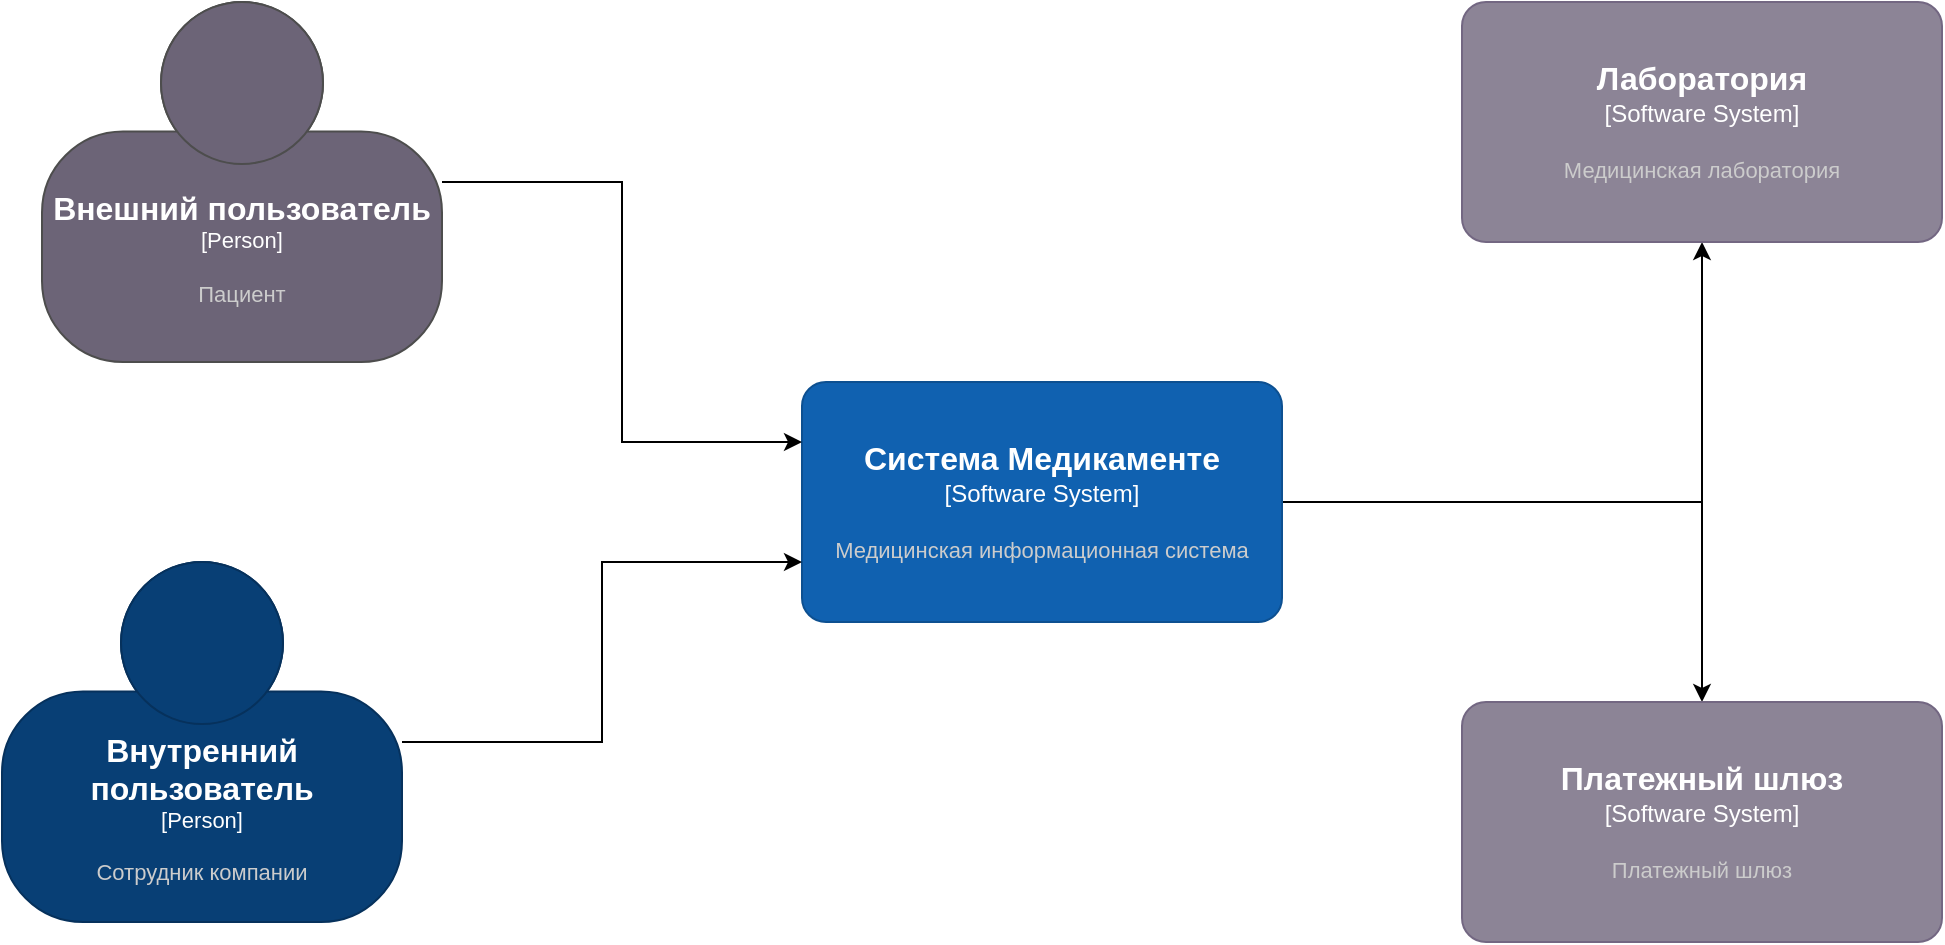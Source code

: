 <mxfile version="26.0.2" pages="2">
  <diagram id="yxfVrd6h85L9ZrIPbINy" name="C4 Context">
    <mxGraphModel dx="90" dy="-134" grid="1" gridSize="10" guides="1" tooltips="1" connect="1" arrows="1" fold="1" page="1" pageScale="1" pageWidth="1169" pageHeight="827" math="0" shadow="0">
      <root>
        <mxCell id="0" />
        <mxCell id="1" parent="0" />
        <object placeholders="1" c4Name="Внешний пользователь" c4Type="Person" c4Description="Пациент" label="&lt;font style=&quot;font-size: 16px&quot;&gt;&lt;b&gt;%c4Name%&lt;/b&gt;&lt;/font&gt;&lt;div&gt;[%c4Type%]&lt;/div&gt;&lt;br&gt;&lt;div&gt;&lt;font style=&quot;font-size: 11px&quot;&gt;&lt;font color=&quot;#cccccc&quot;&gt;%c4Description%&lt;/font&gt;&lt;/div&gt;" id="R0zGVrQ1RB39XHaVDDMc-1">
          <mxCell style="html=1;fontSize=11;dashed=0;whiteSpace=wrap;fillColor=#6C6477;strokeColor=#4D4D4D;fontColor=#ffffff;shape=mxgraph.c4.person2;align=center;metaEdit=1;points=[[0.5,0,0],[1,0.5,0],[1,0.75,0],[0.75,1,0],[0.5,1,0],[0.25,1,0],[0,0.75,0],[0,0.5,0]];resizable=0;" parent="1" vertex="1">
            <mxGeometry x="1210" y="1030" width="200" height="180" as="geometry" />
          </mxCell>
        </object>
        <object placeholders="1" c4Name="Внутренний пользователь" c4Type="Person" c4Description="Сотрудник компании" label="&lt;font style=&quot;font-size: 16px&quot;&gt;&lt;b&gt;%c4Name%&lt;/b&gt;&lt;/font&gt;&lt;div&gt;[%c4Type%]&lt;/div&gt;&lt;br&gt;&lt;div&gt;&lt;font style=&quot;font-size: 11px&quot;&gt;&lt;font color=&quot;#cccccc&quot;&gt;%c4Description%&lt;/font&gt;&lt;/div&gt;" id="aY-K-uCz-wJkvxZ9aobq-1">
          <mxCell style="html=1;fontSize=11;dashed=0;whiteSpace=wrap;fillColor=#083F75;strokeColor=#06315C;fontColor=#ffffff;shape=mxgraph.c4.person2;align=center;metaEdit=1;points=[[0.5,0,0],[1,0.5,0],[1,0.75,0],[0.75,1,0],[0.5,1,0],[0.25,1,0],[0,0.75,0],[0,0.5,0]];resizable=0;" parent="1" vertex="1">
            <mxGeometry x="1190" y="1310" width="200" height="180" as="geometry" />
          </mxCell>
        </object>
        <mxCell id="cgqclNvudTw4ZlYkpODi-5" style="edgeStyle=orthogonalEdgeStyle;rounded=0;orthogonalLoop=1;jettySize=auto;html=1;" parent="1" source="VgrHF568FxhxuX-hZIhI-1" target="cgqclNvudTw4ZlYkpODi-1" edge="1">
          <mxGeometry relative="1" as="geometry" />
        </mxCell>
        <mxCell id="cgqclNvudTw4ZlYkpODi-6" style="edgeStyle=orthogonalEdgeStyle;rounded=0;orthogonalLoop=1;jettySize=auto;html=1;" parent="1" source="VgrHF568FxhxuX-hZIhI-1" target="cgqclNvudTw4ZlYkpODi-2" edge="1">
          <mxGeometry relative="1" as="geometry" />
        </mxCell>
        <object placeholders="1" c4Name="Система Медикаменте" c4Type="Software System" c4Description="Медицинская информационная система" label="&lt;font style=&quot;font-size: 16px&quot;&gt;&lt;b&gt;%c4Name%&lt;/b&gt;&lt;/font&gt;&lt;div&gt;[%c4Type%]&lt;/div&gt;&lt;br&gt;&lt;div&gt;&lt;font style=&quot;font-size: 11px&quot;&gt;&lt;font color=&quot;#cccccc&quot;&gt;%c4Description%&lt;/font&gt;&lt;/div&gt;" id="VgrHF568FxhxuX-hZIhI-1">
          <mxCell style="rounded=1;whiteSpace=wrap;html=1;labelBackgroundColor=none;fillColor=#1061B0;fontColor=#ffffff;align=center;arcSize=10;strokeColor=#0D5091;metaEdit=1;resizable=0;points=[[0.25,0,0],[0.5,0,0],[0.75,0,0],[1,0.25,0],[1,0.5,0],[1,0.75,0],[0.75,1,0],[0.5,1,0],[0.25,1,0],[0,0.75,0],[0,0.5,0],[0,0.25,0]];" parent="1" vertex="1">
            <mxGeometry x="1590" y="1220" width="240" height="120" as="geometry" />
          </mxCell>
        </object>
        <object placeholders="1" c4Name="Лаборатория" c4Type="Software System" c4Description="Медицинская лаборатория" label="&lt;font style=&quot;font-size: 16px&quot;&gt;&lt;b&gt;%c4Name%&lt;/b&gt;&lt;/font&gt;&lt;div&gt;[%c4Type%]&lt;/div&gt;&lt;br&gt;&lt;div&gt;&lt;font style=&quot;font-size: 11px&quot;&gt;&lt;font color=&quot;#cccccc&quot;&gt;%c4Description%&lt;/font&gt;&lt;/div&gt;" id="cgqclNvudTw4ZlYkpODi-1">
          <mxCell style="rounded=1;whiteSpace=wrap;html=1;labelBackgroundColor=none;fillColor=#8C8496;fontColor=#ffffff;align=center;arcSize=10;strokeColor=#736782;metaEdit=1;resizable=0;points=[[0.25,0,0],[0.5,0,0],[0.75,0,0],[1,0.25,0],[1,0.5,0],[1,0.75,0],[0.75,1,0],[0.5,1,0],[0.25,1,0],[0,0.75,0],[0,0.5,0],[0,0.25,0]];" parent="1" vertex="1">
            <mxGeometry x="1920" y="1030" width="240" height="120" as="geometry" />
          </mxCell>
        </object>
        <object placeholders="1" c4Name="Платежный шлюз" c4Type="Software System" c4Description="Платежный шлюз" label="&lt;font style=&quot;font-size: 16px&quot;&gt;&lt;b&gt;%c4Name%&lt;/b&gt;&lt;/font&gt;&lt;div&gt;[%c4Type%]&lt;/div&gt;&lt;br&gt;&lt;div&gt;&lt;font style=&quot;font-size: 11px&quot;&gt;&lt;font color=&quot;#cccccc&quot;&gt;%c4Description%&lt;/font&gt;&lt;/div&gt;" id="cgqclNvudTw4ZlYkpODi-2">
          <mxCell style="rounded=1;whiteSpace=wrap;html=1;labelBackgroundColor=none;fillColor=#8C8496;fontColor=#ffffff;align=center;arcSize=10;strokeColor=#736782;metaEdit=1;resizable=0;points=[[0.25,0,0],[0.5,0,0],[0.75,0,0],[1,0.25,0],[1,0.5,0],[1,0.75,0],[0.75,1,0],[0.5,1,0],[0.25,1,0],[0,0.75,0],[0,0.5,0],[0,0.25,0]];" parent="1" vertex="1">
            <mxGeometry x="1920" y="1380" width="240" height="120" as="geometry" />
          </mxCell>
        </object>
        <mxCell id="cgqclNvudTw4ZlYkpODi-3" style="edgeStyle=orthogonalEdgeStyle;rounded=0;orthogonalLoop=1;jettySize=auto;html=1;entryX=0;entryY=0.25;entryDx=0;entryDy=0;entryPerimeter=0;" parent="1" source="R0zGVrQ1RB39XHaVDDMc-1" target="VgrHF568FxhxuX-hZIhI-1" edge="1">
          <mxGeometry relative="1" as="geometry" />
        </mxCell>
        <mxCell id="cgqclNvudTw4ZlYkpODi-4" style="edgeStyle=orthogonalEdgeStyle;rounded=0;orthogonalLoop=1;jettySize=auto;html=1;entryX=0;entryY=0.75;entryDx=0;entryDy=0;entryPerimeter=0;" parent="1" source="aY-K-uCz-wJkvxZ9aobq-1" target="VgrHF568FxhxuX-hZIhI-1" edge="1">
          <mxGeometry relative="1" as="geometry" />
        </mxCell>
      </root>
    </mxGraphModel>
  </diagram>
  <diagram id="VIbGjUfOmnGHwWxBMIkD" name="C4 Container (To Be)">
    <mxGraphModel dx="2428" dy="693" grid="1" gridSize="10" guides="1" tooltips="1" connect="1" arrows="1" fold="1" page="1" pageScale="1" pageWidth="1169" pageHeight="827" math="0" shadow="0">
      <root>
        <mxCell id="0" />
        <mxCell id="1" parent="0" />
        <object placeholders="1" c4Name="Медикаменте" c4Type="SystemScopeBoundary" c4Application="Software System" label="&lt;font style=&quot;font-size: 16px&quot;&gt;&lt;b&gt;&lt;div style=&quot;text-align: left&quot;&gt;%c4Name%&lt;/div&gt;&lt;/b&gt;&lt;/font&gt;&lt;div style=&quot;text-align: left&quot;&gt;[%c4Application%]&lt;/div&gt;" id="A9Y8YeglAHsILwG2JGGy-27">
          <mxCell style="rounded=1;fontSize=11;whiteSpace=wrap;html=1;dashed=1;arcSize=20;fillColor=#f5f5f5;strokeColor=#666666;fontColor=#333333;labelBackgroundColor=none;align=left;verticalAlign=bottom;labelBorderColor=none;spacingTop=0;spacing=10;dashPattern=8 4;metaEdit=1;rotatable=0;perimeter=rectanglePerimeter;noLabel=0;labelPadding=0;allowArrows=0;connectable=0;expand=0;recursiveResize=0;editable=1;pointerEvents=0;absoluteArcSize=1;points=[[0.25,0,0],[0.5,0,0],[0.75,0,0],[1,0.25,0],[1,0.5,0],[1,0.75,0],[0.75,1,0],[0.5,1,0],[0.25,1,0],[0,0.75,0],[0,0.5,0],[0,0.25,0]];opacity=70;" parent="1" vertex="1">
            <mxGeometry x="-10" y="260" width="2020" height="1300" as="geometry" />
          </mxCell>
        </object>
        <mxCell id="Icod8qBO_jfudlq_VzVL-4" style="edgeStyle=orthogonalEdgeStyle;rounded=0;orthogonalLoop=1;jettySize=auto;html=1;" parent="1" source="Icod8qBO_jfudlq_VzVL-1" target="Icod8qBO_jfudlq_VzVL-3" edge="1">
          <mxGeometry relative="1" as="geometry" />
        </mxCell>
        <mxCell id="A9Y8YeglAHsILwG2JGGy-19" value="HTTPS" style="edgeLabel;html=1;align=center;verticalAlign=middle;resizable=0;points=[];" parent="Icod8qBO_jfudlq_VzVL-4" vertex="1" connectable="0">
          <mxGeometry x="0.522" y="4" relative="1" as="geometry">
            <mxPoint x="7" y="-6" as="offset" />
          </mxGeometry>
        </mxCell>
        <object placeholders="1" c4Name="Внешний пользователь" c4Type="Person" c4Description="Пациент" label="&lt;font style=&quot;font-size: 16px&quot;&gt;&lt;b&gt;%c4Name%&lt;/b&gt;&lt;/font&gt;&lt;div&gt;[%c4Type%]&lt;/div&gt;&lt;br&gt;&lt;div&gt;&lt;font style=&quot;font-size: 11px&quot;&gt;&lt;font color=&quot;#cccccc&quot;&gt;%c4Description%&lt;/font&gt;&lt;/div&gt;" id="Icod8qBO_jfudlq_VzVL-1">
          <mxCell style="html=1;fontSize=11;dashed=0;whiteSpace=wrap;fillColor=#6C6477;strokeColor=#4D4D4D;fontColor=#ffffff;shape=mxgraph.c4.person2;align=center;metaEdit=1;points=[[0.5,0,0],[1,0.5,0],[1,0.75,0],[0.75,1,0],[0.5,1,0],[0.25,1,0],[0,0.75,0],[0,0.5,0]];resizable=0;" parent="1" vertex="1">
            <mxGeometry x="300" y="10" width="200" height="180" as="geometry" />
          </mxCell>
        </object>
        <mxCell id="Icod8qBO_jfudlq_VzVL-5" style="edgeStyle=orthogonalEdgeStyle;rounded=0;orthogonalLoop=1;jettySize=auto;html=1;" parent="1" source="Icod8qBO_jfudlq_VzVL-2" target="Icod8qBO_jfudlq_VzVL-3" edge="1">
          <mxGeometry relative="1" as="geometry" />
        </mxCell>
        <object placeholders="1" c4Name="Внутренний пользователь" c4Type="Person" c4Description="Сотрудник компании" label="&lt;font style=&quot;font-size: 16px&quot;&gt;&lt;b&gt;%c4Name%&lt;/b&gt;&lt;/font&gt;&lt;div&gt;[%c4Type%]&lt;/div&gt;&lt;br&gt;&lt;div&gt;&lt;font style=&quot;font-size: 11px&quot;&gt;&lt;font color=&quot;#cccccc&quot;&gt;%c4Description%&lt;/font&gt;&lt;/div&gt;" id="Icod8qBO_jfudlq_VzVL-2">
          <mxCell style="html=1;fontSize=11;dashed=0;whiteSpace=wrap;fillColor=#083F75;strokeColor=#06315C;fontColor=#ffffff;shape=mxgraph.c4.person2;align=center;metaEdit=1;points=[[0.5,0,0],[1,0.5,0],[1,0.75,0],[0.75,1,0],[0.5,1,0],[0.25,1,0],[0,0.75,0],[0,0.5,0]];resizable=0;" parent="1" vertex="1">
            <mxGeometry x="560" y="10" width="200" height="180" as="geometry" />
          </mxCell>
        </object>
        <mxCell id="Icod8qBO_jfudlq_VzVL-9" style="edgeStyle=orthogonalEdgeStyle;rounded=0;orthogonalLoop=1;jettySize=auto;html=1;" parent="1" source="Icod8qBO_jfudlq_VzVL-3" target="Icod8qBO_jfudlq_VzVL-6" edge="1">
          <mxGeometry relative="1" as="geometry" />
        </mxCell>
        <object placeholders="1" c4Name="medisana-web-app" c4Type="Container" c4Technology="React.js, PWA" c4Description="Веб-приложение портала для записи пациентов" label="&lt;font style=&quot;font-size: 16px&quot;&gt;&lt;b&gt;%c4Name%&lt;/b&gt;&lt;/font&gt;&lt;div&gt;[%c4Type%:&amp;nbsp;%c4Technology%]&lt;/div&gt;&lt;br&gt;&lt;div&gt;&lt;font style=&quot;font-size: 11px&quot;&gt;&lt;font color=&quot;#E6E6E6&quot;&gt;%c4Description%&lt;/font&gt;&lt;/div&gt;" id="Icod8qBO_jfudlq_VzVL-3">
          <mxCell style="shape=mxgraph.c4.webBrowserContainer2;whiteSpace=wrap;html=1;boundedLbl=1;rounded=0;labelBackgroundColor=none;strokeColor=#118ACD;fillColor=#23A2D9;strokeColor=#118ACD;strokeColor2=#0E7DAD;fontSize=12;fontColor=#ffffff;align=center;metaEdit=1;points=[[0.5,0,0],[1,0.25,0],[1,0.5,0],[1,0.75,0],[0.5,1,0],[0,0.75,0],[0,0.5,0],[0,0.25,0]];resizable=0;" parent="1" vertex="1">
            <mxGeometry x="420" y="290" width="240" height="160" as="geometry" />
          </mxCell>
        </object>
        <mxCell id="Icod8qBO_jfudlq_VzVL-10" style="edgeStyle=orthogonalEdgeStyle;rounded=0;orthogonalLoop=1;jettySize=auto;html=1;" parent="1" source="Icod8qBO_jfudlq_VzVL-6" target="Icod8qBO_jfudlq_VzVL-7" edge="1">
          <mxGeometry relative="1" as="geometry" />
        </mxCell>
        <mxCell id="V-O9VMwQoODg3AwMsFid-4" style="edgeStyle=orthogonalEdgeStyle;rounded=0;orthogonalLoop=1;jettySize=auto;html=1;startArrow=classic;startFill=1;" parent="1" source="Icod8qBO_jfudlq_VzVL-6" target="V-O9VMwQoODg3AwMsFid-1" edge="1">
          <mxGeometry relative="1" as="geometry" />
        </mxCell>
        <object placeholders="1" c4Name="wso2-api-manager" c4Type="Container" c4Technology="WSO2 API Manager" c4Description="Балансировщик нагрузки, распределитель запросов" label="&lt;font style=&quot;font-size: 16px&quot;&gt;&lt;b&gt;%c4Name%&lt;/b&gt;&lt;/font&gt;&lt;div&gt;[%c4Type%: %c4Technology%]&lt;/div&gt;&lt;br&gt;&lt;div&gt;&lt;font style=&quot;font-size: 11px&quot;&gt;&lt;font color=&quot;#E6E6E6&quot;&gt;%c4Description%&lt;/font&gt;&lt;/div&gt;" id="Icod8qBO_jfudlq_VzVL-6">
          <mxCell style="rounded=1;whiteSpace=wrap;html=1;fontSize=11;labelBackgroundColor=none;fillColor=#23A2D9;fontColor=#ffffff;align=center;arcSize=10;strokeColor=#0E7DAD;metaEdit=1;resizable=0;points=[[0.25,0,0],[0.5,0,0],[0.75,0,0],[1,0.25,0],[1,0.5,0],[1,0.75,0],[0.75,1,0],[0.5,1,0],[0.25,1,0],[0,0.75,0],[0,0.5,0],[0,0.25,0]];" parent="1" vertex="1">
            <mxGeometry x="420" y="540" width="240" height="120" as="geometry" />
          </mxCell>
        </object>
        <object placeholders="1" c4Name="redis-db" c4Type="Container" c4Technology="Container: Redis" c4Description="Кэширование данных" label="&lt;font style=&quot;font-size: 16px&quot;&gt;&lt;b&gt;%c4Name%&lt;/b&gt;&lt;/font&gt;&lt;div&gt;[%c4Type%: %c4Technology%]&lt;/div&gt;&lt;br&gt;&lt;div&gt;&lt;font style=&quot;font-size: 11px&quot;&gt;&lt;font color=&quot;#E6E6E6&quot;&gt;%c4Description%&lt;/font&gt;&lt;/div&gt;" id="Icod8qBO_jfudlq_VzVL-7">
          <mxCell style="rounded=1;whiteSpace=wrap;html=1;fontSize=11;labelBackgroundColor=none;fillColor=#23A2D9;fontColor=#ffffff;align=center;arcSize=10;strokeColor=#0E7DAD;metaEdit=1;resizable=0;points=[[0.25,0,0],[0.5,0,0],[0.75,0,0],[1,0.25,0],[1,0.5,0],[1,0.75,0],[0.75,1,0],[0.5,1,0],[0.25,1,0],[0,0.75,0],[0,0.5,0],[0,0.25,0]];" parent="1" vertex="1">
            <mxGeometry x="770" y="540" width="240" height="120" as="geometry" />
          </mxCell>
        </object>
        <mxCell id="Icod8qBO_jfudlq_VzVL-50" style="edgeStyle=orthogonalEdgeStyle;rounded=0;orthogonalLoop=1;jettySize=auto;html=1;startArrow=classic;startFill=1;" parent="1" source="Icod8qBO_jfudlq_VzVL-11" target="Icod8qBO_jfudlq_VzVL-23" edge="1">
          <mxGeometry relative="1" as="geometry" />
        </mxCell>
        <object placeholders="1" c4Type="rabbit-mq-queue" c4Container="Брокер сообщений" c4Technology="RabbitMQ" c4Description="Интеграция сервисов pub / sub" label="&lt;font style=&quot;font-size: 16px&quot;&gt;&lt;b&gt;%c4Type%&lt;/b&gt;&lt;/font&gt;&lt;div&gt;[%c4Container%:&amp;nbsp;%c4Technology%]&lt;/div&gt;&lt;br&gt;&lt;div&gt;&lt;font style=&quot;font-size: 11px&quot;&gt;&lt;font color=&quot;#E6E6E6&quot;&gt;%c4Description%&lt;/font&gt;&lt;/div&gt;" id="Icod8qBO_jfudlq_VzVL-11">
          <mxCell style="shape=cylinder3;size=15;direction=south;whiteSpace=wrap;html=1;boundedLbl=1;rounded=1;labelBackgroundColor=none;fillColor=#23A2D9;fontSize=11;fontColor=#ffffff;align=center;strokeColor=default;metaEdit=1;points=[[0.5,0,0],[1,0.25,0],[1,0.5,0],[1,0.75,0],[0.5,1,0],[0,0.75,0],[0,0.5,0],[0,0.25,0]];resizable=0;strokeWidth=1;verticalAlign=middle;arcSize=10;fontFamily=Helvetica;" parent="1" vertex="1">
            <mxGeometry x="980" y="1000" width="240" height="120" as="geometry" />
          </mxCell>
        </object>
        <object placeholders="1" c4Name="medcart-app" c4Type="Container" c4Technology="Java Spring Boot" c4Description="Сервис регистрации записей пациентов и результатов приема у врача" label="&lt;font style=&quot;font-size: 16px&quot;&gt;&lt;b&gt;%c4Name%&lt;/b&gt;&lt;/font&gt;&lt;div&gt;[%c4Type%: %c4Technology%]&lt;/div&gt;&lt;br&gt;&lt;div&gt;&lt;font style=&quot;font-size: 11px&quot;&gt;&lt;font color=&quot;#E6E6E6&quot;&gt;%c4Description%&lt;/font&gt;&lt;/div&gt;" id="Icod8qBO_jfudlq_VzVL-14">
          <mxCell style="rounded=1;whiteSpace=wrap;html=1;fontSize=11;labelBackgroundColor=none;fillColor=#23A2D9;fontColor=#ffffff;align=center;arcSize=10;strokeColor=none;metaEdit=1;resizable=0;points=[[0.25,0,0],[0.5,0,0],[0.75,0,0],[1,0.25,0],[1,0.5,0],[1,0.75,0],[0.75,1,0],[0.5,1,0],[0.25,1,0],[0,0.75,0],[0,0.5,0],[0,0.25,0]];strokeWidth=2;verticalAlign=middle;fontFamily=Helvetica;" parent="1" vertex="1">
            <mxGeometry x="320" y="910" width="240" height="120" as="geometry" />
          </mxCell>
        </object>
        <object placeholders="1" c4Name="medcart-db" c4Type="Container" c4Technology="PostgreSQL" c4Description="База данных сервиса регистрации приёма пациента" label="&lt;font style=&quot;font-size: 16px&quot;&gt;&lt;b&gt;%c4Name%&lt;/b&gt;&lt;/font&gt;&lt;div&gt;[%c4Type%:&amp;nbsp;%c4Technology%]&lt;/div&gt;&lt;br&gt;&lt;div&gt;&lt;font style=&quot;font-size: 11px&quot;&gt;&lt;font color=&quot;#E6E6E6&quot;&gt;%c4Description%&lt;/font&gt;&lt;/div&gt;" id="Icod8qBO_jfudlq_VzVL-15">
          <mxCell style="shape=cylinder3;size=15;whiteSpace=wrap;html=1;boundedLbl=1;rounded=1;labelBackgroundColor=none;fillColor=#23A2D9;fontSize=11;fontColor=#ffffff;align=center;strokeColor=#121212;metaEdit=1;points=[[0.5,0,0],[1,0.25,0],[1,0.5,0],[1,0.75,0],[0.5,1,0],[0,0.75,0],[0,0.5,0],[0,0.25,0]];resizable=0;strokeWidth=1;verticalAlign=middle;arcSize=10;fontFamily=Helvetica;" parent="1" vertex="1">
            <mxGeometry x="320" y="1103.25" width="240" height="120" as="geometry" />
          </mxCell>
        </object>
        <object placeholders="1" c4Name="crm-db" c4Type="Container" c4Technology="PostgreSQL" c4Description="База данных сервиса CRM с информацией о пациентах" label="&lt;font style=&quot;font-size: 16px&quot;&gt;&lt;b&gt;%c4Name%&lt;/b&gt;&lt;/font&gt;&lt;div&gt;[%c4Type%:&amp;nbsp;%c4Technology%]&lt;/div&gt;&lt;br&gt;&lt;div&gt;&lt;font style=&quot;font-size: 11px&quot;&gt;&lt;font color=&quot;#E6E6E6&quot;&gt;%c4Description%&lt;/font&gt;&lt;/div&gt;" id="Icod8qBO_jfudlq_VzVL-17">
          <mxCell style="shape=cylinder3;size=15;whiteSpace=wrap;html=1;boundedLbl=1;rounded=1;labelBackgroundColor=none;fillColor=#23A2D9;fontSize=11;fontColor=#ffffff;align=center;strokeColor=#121212;metaEdit=1;points=[[0.5,0,0],[1,0.25,0],[1,0.5,0],[1,0.75,0],[0.5,1,0],[0,0.75,0],[0,0.5,0],[0,0.25,0]];resizable=0;strokeWidth=1;verticalAlign=middle;arcSize=10;fontFamily=Helvetica;" parent="1" vertex="1">
            <mxGeometry x="600" y="1103.24" width="240" height="120" as="geometry" />
          </mxCell>
        </object>
        <mxCell id="Icod8qBO_jfudlq_VzVL-18" style="edgeStyle=orthogonalEdgeStyle;rounded=0;orthogonalLoop=1;jettySize=auto;html=1;entryX=0.5;entryY=0;entryDx=0;entryDy=0;entryPerimeter=0;exitX=0.5;exitY=1;exitDx=0;exitDy=0;exitPerimeter=0;" parent="1" target="Icod8qBO_jfudlq_VzVL-17" edge="1">
          <mxGeometry relative="1" as="geometry">
            <mxPoint x="720" y="1003.24" as="sourcePoint" />
            <mxPoint x="1309.24" y="1078.24" as="targetPoint" />
          </mxGeometry>
        </mxCell>
        <mxCell id="Icod8qBO_jfudlq_VzVL-19" value="&lt;div&gt;&lt;font style=&quot;font-size: 14px;&quot;&gt;[JDBC]&lt;/font&gt;&lt;/div&gt;" style="edgeLabel;html=1;align=center;verticalAlign=middle;resizable=0;points=[];" parent="Icod8qBO_jfudlq_VzVL-18" connectable="0" vertex="1">
          <mxGeometry x="-0.033" y="1" relative="1" as="geometry">
            <mxPoint x="-2" y="9" as="offset" />
          </mxGeometry>
        </mxCell>
        <mxCell id="Icod8qBO_jfudlq_VzVL-21" value="&lt;font style=&quot;font-size: 14px;&quot;&gt;[JDBC]&lt;/font&gt;" style="edgeStyle=orthogonalEdgeStyle;rounded=0;orthogonalLoop=1;jettySize=auto;html=1;exitX=0.5;exitY=1;exitDx=0;exitDy=0;exitPerimeter=0;entryX=0.5;entryY=0;entryDx=0;entryDy=0;entryPerimeter=0;endSize=8;startSize=8;" parent="1" source="Icod8qBO_jfudlq_VzVL-14" target="Icod8qBO_jfudlq_VzVL-15" edge="1">
          <mxGeometry relative="1" as="geometry" />
        </mxCell>
        <mxCell id="Icod8qBO_jfudlq_VzVL-22" value="" style="edgeStyle=orthogonalEdgeStyle;rounded=0;orthogonalLoop=1;jettySize=auto;html=1;" parent="1" source="Icod8qBO_jfudlq_VzVL-23" target="Icod8qBO_jfudlq_VzVL-17" edge="1">
          <mxGeometry relative="1" as="geometry" />
        </mxCell>
        <mxCell id="Icod8qBO_jfudlq_VzVL-44" style="edgeStyle=orthogonalEdgeStyle;rounded=0;orthogonalLoop=1;jettySize=auto;html=1;startArrow=classic;startFill=1;jumpStyle=arc;" parent="1" source="Icod8qBO_jfudlq_VzVL-23" target="Icod8qBO_jfudlq_VzVL-6" edge="1">
          <mxGeometry relative="1" as="geometry">
            <Array as="points">
              <mxPoint x="720" y="830" />
              <mxPoint x="540" y="830" />
            </Array>
          </mxGeometry>
        </mxCell>
        <object placeholders="1" c4Name="crm-app" c4Type="Container" c4Technology="Java Spring Boot" c4Description="Сервис сбора данных пациентов" label="&lt;font style=&quot;font-size: 16px&quot;&gt;&lt;b&gt;%c4Name%&lt;/b&gt;&lt;/font&gt;&lt;div&gt;[%c4Type%: %c4Technology%]&lt;/div&gt;&lt;br&gt;&lt;div&gt;&lt;font style=&quot;font-size: 11px&quot;&gt;&lt;font color=&quot;#E6E6E6&quot;&gt;%c4Description%&lt;/font&gt;&lt;/div&gt;" id="Icod8qBO_jfudlq_VzVL-23">
          <mxCell style="rounded=1;whiteSpace=wrap;html=1;fontSize=11;labelBackgroundColor=none;fillColor=#23A2D9;fontColor=#ffffff;align=center;arcSize=10;strokeColor=none;metaEdit=1;resizable=0;points=[[0.25,0,0],[0.5,0,0],[0.75,0,0],[1,0.25,0],[1,0.5,0],[1,0.75,0],[0.75,1,0],[0.5,1,0],[0.25,1,0],[0,0.75,0],[0,0.5,0],[0,0.25,0]];strokeWidth=2;verticalAlign=middle;fontFamily=Helvetica;" parent="1" vertex="1">
            <mxGeometry x="600" y="909.99" width="240" height="120" as="geometry" />
          </mxCell>
        </object>
        <object placeholders="1" c4Name="laboratory-app" c4Type="Container" c4Technology="Java Spring Boot" c4Description="Сервис взаимодействия с лабораторией" label="&lt;font style=&quot;font-size: 16px&quot;&gt;&lt;b&gt;%c4Name%&lt;/b&gt;&lt;/font&gt;&lt;div&gt;[%c4Type%: %c4Technology%]&lt;/div&gt;&lt;br&gt;&lt;div&gt;&lt;font style=&quot;font-size: 11px&quot;&gt;&lt;font color=&quot;#E6E6E6&quot;&gt;%c4Description%&lt;/font&gt;&lt;/div&gt;" id="Icod8qBO_jfudlq_VzVL-27">
          <mxCell style="rounded=1;whiteSpace=wrap;html=1;fontSize=11;labelBackgroundColor=none;fillColor=#23A2D9;fontColor=#ffffff;align=center;arcSize=10;strokeColor=none;metaEdit=1;resizable=0;points=[[0.25,0,0],[0.5,0,0],[0.75,0,0],[1,0.25,0],[1,0.5,0],[1,0.75,0],[0.75,1,0],[0.5,1,0],[0.25,1,0],[0,0.75,0],[0,0.5,0],[0,0.25,0]];strokeWidth=1;verticalAlign=middle;fontFamily=Helvetica;" parent="1" vertex="1">
            <mxGeometry x="30" y="909.99" width="240" height="120" as="geometry" />
          </mxCell>
        </object>
        <object placeholders="1" c4Name="laboratory-db" c4Type="Container" c4Technology="PostgreSQL" c4Description="База данных для анализов" label="&lt;font style=&quot;font-size: 14px&quot;&gt;&lt;b&gt;%c4Name%&lt;/b&gt;&lt;/font&gt;&lt;div&gt;[%c4Type%:&amp;nbsp;%c4Technology%]&lt;/div&gt;&lt;br&gt;&lt;div&gt;&lt;font style=&quot;font-size: 11px&quot;&gt;&lt;font color=&quot;#E6E6E6&quot;&gt;%c4Description%&lt;/font&gt;&lt;/div&gt;" id="Icod8qBO_jfudlq_VzVL-28">
          <mxCell style="shape=cylinder3;size=15;whiteSpace=wrap;html=1;boundedLbl=1;rounded=1;labelBackgroundColor=none;fillColor=#23A2D9;fontSize=11;fontColor=#ffffff;align=center;strokeColor=#121212;metaEdit=1;points=[[0.5,0,0],[1,0.25,0],[1,0.5,0],[1,0.75,0],[0.5,1,0],[0,0.75,0],[0,0.5,0],[0,0.25,0]];resizable=0;strokeWidth=1;verticalAlign=middle;fontFamily=Helvetica;arcSize=10;" parent="1" vertex="1">
            <mxGeometry x="30" y="1103.24" width="240" height="120" as="geometry" />
          </mxCell>
        </object>
        <mxCell id="Icod8qBO_jfudlq_VzVL-29" style="edgeStyle=orthogonalEdgeStyle;rounded=1;orthogonalLoop=1;jettySize=auto;html=1;endSize=8;startSize=8;exitX=0.5;exitY=1;exitDx=0;exitDy=0;exitPerimeter=0;entryX=0.5;entryY=0;entryDx=0;entryDy=0;entryPerimeter=0;strokeColor=#121212;strokeWidth=1;align=center;verticalAlign=middle;fontFamily=Helvetica;fontSize=12;fontColor=default;fillColor=default;" parent="1" source="Icod8qBO_jfudlq_VzVL-27" target="Icod8qBO_jfudlq_VzVL-28" edge="1">
          <mxGeometry relative="1" as="geometry">
            <mxPoint x="300" y="1022.49" as="sourcePoint" />
            <mxPoint x="300" y="1132.49" as="targetPoint" />
          </mxGeometry>
        </mxCell>
        <mxCell id="Icod8qBO_jfudlq_VzVL-30" value="&lt;font style=&quot;font-size: 14px;&quot;&gt;[JDBC]&lt;/font&gt;" style="edgeLabel;html=1;align=center;verticalAlign=middle;resizable=0;points=[];rounded=1;strokeColor=#121212;strokeWidth=1;fontFamily=Helvetica;fontSize=12;fontColor=default;fillColor=default;" parent="Icod8qBO_jfudlq_VzVL-29" connectable="0" vertex="1">
          <mxGeometry x="0.263" y="4" relative="1" as="geometry">
            <mxPoint x="-4" y="-13" as="offset" />
          </mxGeometry>
        </mxCell>
        <object placeholders="1" c4Name="order-db" c4Type="Container" c4Technology="PostgreSQL" c4Description="База данных заказов" label="&lt;font style=&quot;font-size: 16px&quot;&gt;&lt;b&gt;%c4Name%&lt;/b&gt;&lt;/font&gt;&lt;div&gt;[%c4Type%:&amp;nbsp;%c4Technology%]&lt;/div&gt;&lt;br&gt;&lt;div&gt;&lt;font style=&quot;font-size: 11px&quot;&gt;&lt;font color=&quot;#E6E6E6&quot;&gt;%c4Description%&lt;/font&gt;&lt;/div&gt;" id="Icod8qBO_jfudlq_VzVL-32">
          <mxCell style="shape=cylinder3;size=15;whiteSpace=wrap;html=1;boundedLbl=1;rounded=1;labelBackgroundColor=none;fillColor=#23A2D9;fontSize=11;fontColor=#ffffff;align=center;strokeColor=#121212;metaEdit=1;points=[[0.5,0,0],[1,0.25,0],[1,0.5,0],[1,0.75,0],[0.5,1,0],[0,0.75,0],[0,0.5,0],[0,0.25,0]];resizable=0;strokeWidth=1;verticalAlign=middle;arcSize=10;fontFamily=Helvetica;" parent="1" vertex="1">
            <mxGeometry x="1350" y="1103.25" width="240" height="120" as="geometry" />
          </mxCell>
        </object>
        <mxCell id="Icod8qBO_jfudlq_VzVL-33" style="edgeStyle=orthogonalEdgeStyle;rounded=0;orthogonalLoop=1;jettySize=auto;html=1;entryX=0.5;entryY=0;entryDx=0;entryDy=0;entryPerimeter=0;exitX=0.5;exitY=1;exitDx=0;exitDy=0;exitPerimeter=0;" parent="1" target="Icod8qBO_jfudlq_VzVL-32" edge="1">
          <mxGeometry relative="1" as="geometry">
            <mxPoint x="1470" y="1003.25" as="sourcePoint" />
            <mxPoint x="2059.24" y="1078.25" as="targetPoint" />
          </mxGeometry>
        </mxCell>
        <mxCell id="Icod8qBO_jfudlq_VzVL-34" value="&lt;div&gt;&lt;font style=&quot;font-size: 14px;&quot;&gt;[JDBC]&lt;/font&gt;&lt;/div&gt;" style="edgeLabel;html=1;align=center;verticalAlign=middle;resizable=0;points=[];" parent="Icod8qBO_jfudlq_VzVL-33" connectable="0" vertex="1">
          <mxGeometry x="-0.033" y="1" relative="1" as="geometry">
            <mxPoint x="-2" y="9" as="offset" />
          </mxGeometry>
        </mxCell>
        <mxCell id="Icod8qBO_jfudlq_VzVL-35" value="" style="edgeStyle=orthogonalEdgeStyle;rounded=0;orthogonalLoop=1;jettySize=auto;html=1;" parent="1" source="Icod8qBO_jfudlq_VzVL-36" target="Icod8qBO_jfudlq_VzVL-32" edge="1">
          <mxGeometry relative="1" as="geometry" />
        </mxCell>
        <mxCell id="Icod8qBO_jfudlq_VzVL-47" style="edgeStyle=orthogonalEdgeStyle;rounded=0;orthogonalLoop=1;jettySize=auto;html=1;startArrow=classic;startFill=1;" parent="1" source="Icod8qBO_jfudlq_VzVL-36" target="Icod8qBO_jfudlq_VzVL-6" edge="1">
          <mxGeometry relative="1" as="geometry">
            <Array as="points">
              <mxPoint x="1470" y="830" />
              <mxPoint x="540" y="830" />
            </Array>
          </mxGeometry>
        </mxCell>
        <object placeholders="1" c4Name="order-app" c4Type="Container" c4Technology="Java Spring Boot" c4Description="Сервис управления заказами" label="&lt;font style=&quot;font-size: 16px&quot;&gt;&lt;b&gt;%c4Name%&lt;/b&gt;&lt;/font&gt;&lt;div&gt;[%c4Type%: %c4Technology%]&lt;/div&gt;&lt;br&gt;&lt;div&gt;&lt;font style=&quot;font-size: 11px&quot;&gt;&lt;font color=&quot;#E6E6E6&quot;&gt;%c4Description%&lt;/font&gt;&lt;/div&gt;" id="Icod8qBO_jfudlq_VzVL-36">
          <mxCell style="rounded=1;whiteSpace=wrap;html=1;fontSize=11;labelBackgroundColor=none;fillColor=#23A2D9;fontColor=#ffffff;align=center;arcSize=10;strokeColor=none;metaEdit=1;resizable=0;points=[[0.25,0,0],[0.5,0,0],[0.75,0,0],[1,0.25,0],[1,0.5,0],[1,0.75,0],[0.75,1,0],[0.5,1,0],[0.25,1,0],[0,0.75,0],[0,0.5,0],[0,0.25,0]];strokeWidth=2;verticalAlign=middle;fontFamily=Helvetica;" parent="1" vertex="1">
            <mxGeometry x="1350" y="910" width="240" height="120" as="geometry" />
          </mxCell>
        </object>
        <object placeholders="1" c4Name="payment-db" c4Type="Container" c4Technology="PostgreSQL" c4Description="База данных транзакций" label="&lt;font style=&quot;font-size: 16px&quot;&gt;&lt;b&gt;%c4Name%&lt;/b&gt;&lt;/font&gt;&lt;div&gt;[%c4Type%:&amp;nbsp;%c4Technology%]&lt;/div&gt;&lt;br&gt;&lt;div&gt;&lt;font style=&quot;font-size: 11px&quot;&gt;&lt;font color=&quot;#E6E6E6&quot;&gt;%c4Description%&lt;/font&gt;&lt;/div&gt;" id="Icod8qBO_jfudlq_VzVL-37">
          <mxCell style="shape=cylinder3;size=15;whiteSpace=wrap;html=1;boundedLbl=1;rounded=1;labelBackgroundColor=none;fillColor=#23A2D9;fontSize=11;fontColor=#ffffff;align=center;strokeColor=#121212;metaEdit=1;points=[[0.5,0,0],[1,0.25,0],[1,0.5,0],[1,0.75,0],[0.5,1,0],[0,0.75,0],[0,0.5,0],[0,0.25,0]];resizable=0;strokeWidth=1;verticalAlign=middle;arcSize=10;fontFamily=Helvetica;" parent="1" vertex="1">
            <mxGeometry x="1740" y="1103.25" width="240" height="120" as="geometry" />
          </mxCell>
        </object>
        <mxCell id="Icod8qBO_jfudlq_VzVL-38" style="edgeStyle=orthogonalEdgeStyle;rounded=0;orthogonalLoop=1;jettySize=auto;html=1;entryX=0.5;entryY=0;entryDx=0;entryDy=0;entryPerimeter=0;exitX=0.5;exitY=1;exitDx=0;exitDy=0;exitPerimeter=0;" parent="1" target="Icod8qBO_jfudlq_VzVL-37" edge="1">
          <mxGeometry relative="1" as="geometry">
            <mxPoint x="1860" y="1003.25" as="sourcePoint" />
            <mxPoint x="2449.24" y="1078.25" as="targetPoint" />
          </mxGeometry>
        </mxCell>
        <mxCell id="Icod8qBO_jfudlq_VzVL-39" value="&lt;div&gt;&lt;font style=&quot;font-size: 14px;&quot;&gt;[JDBC]&lt;/font&gt;&lt;/div&gt;" style="edgeLabel;html=1;align=center;verticalAlign=middle;resizable=0;points=[];" parent="Icod8qBO_jfudlq_VzVL-38" connectable="0" vertex="1">
          <mxGeometry x="-0.033" y="1" relative="1" as="geometry">
            <mxPoint x="-2" y="9" as="offset" />
          </mxGeometry>
        </mxCell>
        <mxCell id="Icod8qBO_jfudlq_VzVL-40" value="" style="edgeStyle=orthogonalEdgeStyle;rounded=0;orthogonalLoop=1;jettySize=auto;html=1;" parent="1" source="Icod8qBO_jfudlq_VzVL-41" target="Icod8qBO_jfudlq_VzVL-37" edge="1">
          <mxGeometry relative="1" as="geometry" />
        </mxCell>
        <mxCell id="Icod8qBO_jfudlq_VzVL-46" style="edgeStyle=orthogonalEdgeStyle;rounded=0;orthogonalLoop=1;jettySize=auto;html=1;startArrow=classic;startFill=1;" parent="1" source="Icod8qBO_jfudlq_VzVL-41" target="Icod8qBO_jfudlq_VzVL-6" edge="1">
          <mxGeometry relative="1" as="geometry">
            <mxPoint x="670" y="720" as="targetPoint" />
            <Array as="points">
              <mxPoint x="1860" y="830" />
              <mxPoint x="540" y="830" />
            </Array>
          </mxGeometry>
        </mxCell>
        <object placeholders="1" c4Name="payment-app" c4Type="Container" c4Technology="Java Spring Boot" c4Description="Сервис управления платежами" label="&lt;font style=&quot;font-size: 16px&quot;&gt;&lt;b&gt;%c4Name%&lt;/b&gt;&lt;/font&gt;&lt;div&gt;[%c4Type%: %c4Technology%]&lt;/div&gt;&lt;br&gt;&lt;div&gt;&lt;font style=&quot;font-size: 11px&quot;&gt;&lt;font color=&quot;#E6E6E6&quot;&gt;%c4Description%&lt;/font&gt;&lt;/div&gt;" id="Icod8qBO_jfudlq_VzVL-41">
          <mxCell style="rounded=1;whiteSpace=wrap;html=1;fontSize=11;labelBackgroundColor=none;fillColor=#23A2D9;fontColor=#ffffff;align=center;arcSize=10;strokeColor=none;metaEdit=1;resizable=0;points=[[0.25,0,0],[0.5,0,0],[0.75,0,0],[1,0.25,0],[1,0.5,0],[1,0.75,0],[0.75,1,0],[0.5,1,0],[0.25,1,0],[0,0.75,0],[0,0.5,0],[0,0.25,0]];strokeWidth=2;verticalAlign=middle;fontFamily=Helvetica;" parent="1" vertex="1">
            <mxGeometry x="1740" y="910" width="240" height="120" as="geometry" />
          </mxCell>
        </object>
        <mxCell id="Icod8qBO_jfudlq_VzVL-42" style="edgeStyle=orthogonalEdgeStyle;rounded=0;orthogonalLoop=1;jettySize=auto;html=1;entryX=0.5;entryY=1;entryDx=0;entryDy=0;entryPerimeter=0;startArrow=classic;startFill=1;" parent="1" source="Icod8qBO_jfudlq_VzVL-27" target="Icod8qBO_jfudlq_VzVL-6" edge="1">
          <mxGeometry relative="1" as="geometry">
            <Array as="points">
              <mxPoint x="150" y="830" />
              <mxPoint x="540" y="830" />
            </Array>
          </mxGeometry>
        </mxCell>
        <mxCell id="Icod8qBO_jfudlq_VzVL-43" style="edgeStyle=orthogonalEdgeStyle;rounded=0;orthogonalLoop=1;jettySize=auto;html=1;entryX=0.5;entryY=1;entryDx=0;entryDy=0;entryPerimeter=0;startArrow=classic;startFill=1;jumpStyle=arc;" parent="1" source="Icod8qBO_jfudlq_VzVL-14" target="Icod8qBO_jfudlq_VzVL-6" edge="1">
          <mxGeometry relative="1" as="geometry">
            <Array as="points">
              <mxPoint x="440" y="830" />
              <mxPoint x="540" y="830" />
            </Array>
          </mxGeometry>
        </mxCell>
        <mxCell id="Icod8qBO_jfudlq_VzVL-48" style="edgeStyle=orthogonalEdgeStyle;rounded=0;orthogonalLoop=1;jettySize=auto;html=1;entryX=0.5;entryY=0;entryDx=0;entryDy=0;entryPerimeter=0;jumpStyle=arc;startArrow=classic;startFill=1;" parent="1" source="Icod8qBO_jfudlq_VzVL-36" target="Icod8qBO_jfudlq_VzVL-11" edge="1">
          <mxGeometry relative="1" as="geometry" />
        </mxCell>
        <mxCell id="Icod8qBO_jfudlq_VzVL-49" style="edgeStyle=orthogonalEdgeStyle;rounded=0;orthogonalLoop=1;jettySize=auto;html=1;entryX=0.5;entryY=0;entryDx=0;entryDy=0;entryPerimeter=0;jumpStyle=arc;startArrow=classic;startFill=1;" parent="1" source="Icod8qBO_jfudlq_VzVL-41" target="Icod8qBO_jfudlq_VzVL-11" edge="1">
          <mxGeometry relative="1" as="geometry">
            <Array as="points">
              <mxPoint x="1710" y="970" />
              <mxPoint x="1710" y="860" />
              <mxPoint x="1260" y="860" />
              <mxPoint x="1260" y="1060" />
            </Array>
          </mxGeometry>
        </mxCell>
        <mxCell id="Icod8qBO_jfudlq_VzVL-52" style="edgeStyle=orthogonalEdgeStyle;rounded=0;orthogonalLoop=1;jettySize=auto;html=1;entryX=0;entryY=0.75;entryDx=0;entryDy=0;entryPerimeter=0;startArrow=classic;startFill=1;jumpStyle=arc;" parent="1" source="Icod8qBO_jfudlq_VzVL-27" target="Icod8qBO_jfudlq_VzVL-11" edge="1">
          <mxGeometry relative="1" as="geometry">
            <Array as="points">
              <mxPoint x="290" y="970" />
              <mxPoint x="290" y="880" />
              <mxPoint x="1040" y="880" />
            </Array>
          </mxGeometry>
        </mxCell>
        <mxCell id="Icod8qBO_jfudlq_VzVL-51" style="edgeStyle=orthogonalEdgeStyle;rounded=0;orthogonalLoop=1;jettySize=auto;html=1;startArrow=classic;startFill=1;jumpStyle=arc;" parent="1" source="Icod8qBO_jfudlq_VzVL-14" target="Icod8qBO_jfudlq_VzVL-11" edge="1">
          <mxGeometry relative="1" as="geometry">
            <Array as="points">
              <mxPoint x="580" y="970" />
              <mxPoint x="580" y="880" />
              <mxPoint x="1100" y="880" />
            </Array>
          </mxGeometry>
        </mxCell>
        <object placeholders="1" c4Name="Лаборатория" c4Type="Software System" c4Description="Медицинская лаборатория" label="&lt;font style=&quot;font-size: 16px&quot;&gt;&lt;b&gt;%c4Name%&lt;/b&gt;&lt;/font&gt;&lt;div&gt;[%c4Type%]&lt;/div&gt;&lt;br&gt;&lt;div&gt;&lt;font style=&quot;font-size: 11px&quot;&gt;&lt;font color=&quot;#cccccc&quot;&gt;%c4Description%&lt;/font&gt;&lt;/div&gt;" id="V-O9VMwQoODg3AwMsFid-1">
          <mxCell style="rounded=1;whiteSpace=wrap;html=1;labelBackgroundColor=none;fillColor=#8C8496;fontColor=#ffffff;align=center;arcSize=10;strokeColor=#736782;metaEdit=1;resizable=0;points=[[0.25,0,0],[0.5,0,0],[0.75,0,0],[1,0.25,0],[1,0.5,0],[1,0.75,0],[0.75,1,0],[0.5,1,0],[0.25,1,0],[0,0.75,0],[0,0.5,0],[0,0.25,0]];" parent="1" vertex="1">
            <mxGeometry x="-390" y="610" width="240" height="120" as="geometry" />
          </mxCell>
        </object>
        <object placeholders="1" c4Name="Платежный шлюз" c4Type="Software System" c4Description="Платежный шлюз" label="&lt;font style=&quot;font-size: 16px&quot;&gt;&lt;b&gt;%c4Name%&lt;/b&gt;&lt;/font&gt;&lt;div&gt;[%c4Type%]&lt;/div&gt;&lt;br&gt;&lt;div&gt;&lt;font style=&quot;font-size: 11px&quot;&gt;&lt;font color=&quot;#cccccc&quot;&gt;%c4Description%&lt;/font&gt;&lt;/div&gt;" id="V-O9VMwQoODg3AwMsFid-2">
          <mxCell style="rounded=1;whiteSpace=wrap;html=1;labelBackgroundColor=none;fillColor=#8C8496;fontColor=#ffffff;align=center;arcSize=10;strokeColor=#736782;metaEdit=1;resizable=0;points=[[0.25,0,0],[0.5,0,0],[0.75,0,0],[1,0.25,0],[1,0.5,0],[1,0.75,0],[0.75,1,0],[0.5,1,0],[0.25,1,0],[0,0.75,0],[0,0.5,0],[0,0.25,0]];" parent="1" vertex="1">
            <mxGeometry x="-390" y="420" width="240" height="120" as="geometry" />
          </mxCell>
        </object>
        <mxCell id="V-O9VMwQoODg3AwMsFid-3" style="edgeStyle=orthogonalEdgeStyle;rounded=0;orthogonalLoop=1;jettySize=auto;html=1;entryX=1;entryY=0.5;entryDx=0;entryDy=0;entryPerimeter=0;startArrow=classic;startFill=1;" parent="1" source="Icod8qBO_jfudlq_VzVL-6" target="V-O9VMwQoODg3AwMsFid-2" edge="1">
          <mxGeometry relative="1" as="geometry" />
        </mxCell>
        <mxCell id="A9Y8YeglAHsILwG2JGGy-20" value="HTTPS&lt;br&gt;[REST]" style="edgeLabel;html=1;align=center;verticalAlign=middle;resizable=0;points=[];" parent="V-O9VMwQoODg3AwMsFid-3" vertex="1" connectable="0">
          <mxGeometry x="-0.67" y="-2" relative="1" as="geometry">
            <mxPoint as="offset" />
          </mxGeometry>
        </mxCell>
        <mxCell id="A9Y8YeglAHsILwG2JGGy-6" style="edgeStyle=orthogonalEdgeStyle;rounded=0;orthogonalLoop=1;jettySize=auto;html=1;startArrow=classic;startFill=1;" parent="1" source="A9Y8YeglAHsILwG2JGGy-1" target="Icod8qBO_jfudlq_VzVL-17" edge="1">
          <mxGeometry relative="1" as="geometry">
            <Array as="points">
              <mxPoint x="580" y="1312" />
              <mxPoint x="720" y="1312" />
            </Array>
          </mxGeometry>
        </mxCell>
        <mxCell id="A9Y8YeglAHsILwG2JGGy-32" value="&lt;span style=&quot;font-size: 14px;&quot;&gt;[JDBC]&lt;/span&gt;" style="edgeLabel;html=1;align=center;verticalAlign=middle;resizable=0;points=[];" parent="A9Y8YeglAHsILwG2JGGy-6" vertex="1" connectable="0">
          <mxGeometry x="0.561" y="-2" relative="1" as="geometry">
            <mxPoint as="offset" />
          </mxGeometry>
        </mxCell>
        <mxCell id="A9Y8YeglAHsILwG2JGGy-9" style="edgeStyle=orthogonalEdgeStyle;rounded=0;orthogonalLoop=1;jettySize=auto;html=1;startArrow=classic;startFill=1;" parent="1" source="A9Y8YeglAHsILwG2JGGy-1" target="Icod8qBO_jfudlq_VzVL-32" edge="1">
          <mxGeometry relative="1" as="geometry" />
        </mxCell>
        <mxCell id="A9Y8YeglAHsILwG2JGGy-33" value="&lt;span style=&quot;font-size: 14px;&quot;&gt;[JDBC]&lt;/span&gt;" style="edgeLabel;html=1;align=center;verticalAlign=middle;resizable=0;points=[];" parent="A9Y8YeglAHsILwG2JGGy-9" vertex="1" connectable="0">
          <mxGeometry x="0.842" y="2" relative="1" as="geometry">
            <mxPoint as="offset" />
          </mxGeometry>
        </mxCell>
        <mxCell id="A9Y8YeglAHsILwG2JGGy-10" style="edgeStyle=orthogonalEdgeStyle;rounded=0;orthogonalLoop=1;jettySize=auto;html=1;startArrow=classic;startFill=1;" parent="1" source="A9Y8YeglAHsILwG2JGGy-1" target="Icod8qBO_jfudlq_VzVL-37" edge="1">
          <mxGeometry relative="1" as="geometry" />
        </mxCell>
        <mxCell id="A9Y8YeglAHsILwG2JGGy-34" value="&lt;span style=&quot;font-size: 14px;&quot;&gt;[JDBC]&lt;/span&gt;" style="edgeLabel;html=1;align=center;verticalAlign=middle;resizable=0;points=[];" parent="A9Y8YeglAHsILwG2JGGy-10" vertex="1" connectable="0">
          <mxGeometry x="0.873" y="-1" relative="1" as="geometry">
            <mxPoint y="1" as="offset" />
          </mxGeometry>
        </mxCell>
        <object placeholders="1" c4Name="Атолл" c4Type="Software System" c4Description="Система каталогизации, тегирования и управления НСИ" label="&lt;font style=&quot;font-size: 16px&quot;&gt;&lt;b&gt;%c4Name%&lt;/b&gt;&lt;/font&gt;&lt;div&gt;[%c4Type%]&lt;/div&gt;&lt;br&gt;&lt;div&gt;&lt;font style=&quot;font-size: 11px&quot;&gt;&lt;font color=&quot;#cccccc&quot;&gt;%c4Description%&lt;/font&gt;&lt;/div&gt;" id="A9Y8YeglAHsILwG2JGGy-1">
          <mxCell style="rounded=1;whiteSpace=wrap;html=1;labelBackgroundColor=none;fillColor=#1061B0;fontColor=#ffffff;align=center;arcSize=10;strokeColor=#0D5091;metaEdit=1;resizable=0;points=[[0.25,0,0],[0.5,0,0],[0.75,0,0],[1,0.25,0],[1,0.5,0],[1,0.75,0],[0.75,1,0],[0.5,1,0],[0.25,1,0],[0,0.75,0],[0,0.5,0],[0,0.25,0]];" parent="1" vertex="1">
            <mxGeometry x="400" y="1400" width="240" height="120" as="geometry" />
          </mxCell>
        </object>
        <mxCell id="A9Y8YeglAHsILwG2JGGy-7" style="edgeStyle=orthogonalEdgeStyle;rounded=0;orthogonalLoop=1;jettySize=auto;html=1;startArrow=classic;startFill=1;endArrow=none;endFill=0;" parent="1" source="A9Y8YeglAHsILwG2JGGy-2" target="Icod8qBO_jfudlq_VzVL-11" edge="1">
          <mxGeometry relative="1" as="geometry" />
        </mxCell>
        <mxCell id="A9Y8YeglAHsILwG2JGGy-26" value="&lt;b style=&quot;font-size: 14px; background-color: rgb(251, 251, 251);&quot;&gt;Передача логов&lt;br&gt;SSL / TLS&lt;/b&gt;" style="edgeLabel;html=1;align=center;verticalAlign=middle;resizable=0;points=[];" parent="A9Y8YeglAHsILwG2JGGy-7" vertex="1" connectable="0">
          <mxGeometry x="0.156" y="-3" relative="1" as="geometry">
            <mxPoint as="offset" />
          </mxGeometry>
        </mxCell>
        <object placeholders="1" c4Name="OpenSearch Stack" c4Type="Software System" c4Description="Система мониторинга и аудита" label="&lt;font style=&quot;font-size: 16px&quot;&gt;&lt;b&gt;%c4Name%&lt;/b&gt;&lt;/font&gt;&lt;div&gt;[%c4Type%]&lt;/div&gt;&lt;br&gt;&lt;div&gt;&lt;font style=&quot;font-size: 11px&quot;&gt;&lt;font color=&quot;#cccccc&quot;&gt;%c4Description%&lt;/font&gt;&lt;/div&gt;" id="A9Y8YeglAHsILwG2JGGy-2">
          <mxCell style="rounded=1;whiteSpace=wrap;html=1;labelBackgroundColor=none;fillColor=#1061B0;fontColor=#ffffff;align=center;arcSize=10;strokeColor=#0D5091;metaEdit=1;resizable=0;points=[[0.25,0,0],[0.5,0,0],[0.75,0,0],[1,0.25,0],[1,0.5,0],[1,0.75,0],[0.75,1,0],[0.5,1,0],[0.25,1,0],[0,0.75,0],[0,0.5,0],[0,0.25,0]];" parent="1" vertex="1">
            <mxGeometry x="980" y="1240" width="240" height="120" as="geometry" />
          </mxCell>
        </object>
        <object placeholders="1" c4Name="HashiCorp Vault" c4Type="Software System" c4Description="Система управления секретами" label="&lt;font style=&quot;font-size: 16px&quot;&gt;&lt;b&gt;%c4Name%&lt;/b&gt;&lt;/font&gt;&lt;div&gt;[%c4Type%]&lt;/div&gt;&lt;br&gt;&lt;div&gt;&lt;font style=&quot;font-size: 11px&quot;&gt;&lt;font color=&quot;#cccccc&quot;&gt;%c4Description%&lt;/font&gt;&lt;/div&gt;" id="A9Y8YeglAHsILwG2JGGy-3">
          <mxCell style="rounded=1;whiteSpace=wrap;html=1;labelBackgroundColor=none;fillColor=#1061B0;fontColor=#ffffff;align=center;arcSize=10;strokeColor=#0D5091;metaEdit=1;resizable=0;points=[[0.25,0,0],[0.5,0,0],[0.75,0,0],[1,0.25,0],[1,0.5,0],[1,0.75,0],[0.75,1,0],[0.5,1,0],[0.25,1,0],[0,0.75,0],[0,0.5,0],[0,0.25,0]];" parent="1" vertex="1">
            <mxGeometry x="1130" y="540" width="240" height="120" as="geometry" />
          </mxCell>
        </object>
        <mxCell id="A9Y8YeglAHsILwG2JGGy-4" style="edgeStyle=orthogonalEdgeStyle;rounded=0;orthogonalLoop=1;jettySize=auto;html=1;entryX=0.5;entryY=1;entryDx=0;entryDy=0;entryPerimeter=0;startArrow=classic;startFill=1;" parent="1" source="A9Y8YeglAHsILwG2JGGy-1" target="Icod8qBO_jfudlq_VzVL-28" edge="1">
          <mxGeometry relative="1" as="geometry" />
        </mxCell>
        <mxCell id="A9Y8YeglAHsILwG2JGGy-30" value="&lt;span style=&quot;font-size: 14px;&quot;&gt;[JDBC]&lt;/span&gt;" style="edgeLabel;html=1;align=center;verticalAlign=middle;resizable=0;points=[];" parent="A9Y8YeglAHsILwG2JGGy-4" vertex="1" connectable="0">
          <mxGeometry x="0.686" y="1" relative="1" as="geometry">
            <mxPoint as="offset" />
          </mxGeometry>
        </mxCell>
        <mxCell id="A9Y8YeglAHsILwG2JGGy-5" style="edgeStyle=orthogonalEdgeStyle;rounded=0;orthogonalLoop=1;jettySize=auto;html=1;entryX=0.5;entryY=1;entryDx=0;entryDy=0;entryPerimeter=0;startArrow=classic;startFill=1;" parent="1" source="A9Y8YeglAHsILwG2JGGy-1" target="Icod8qBO_jfudlq_VzVL-15" edge="1">
          <mxGeometry relative="1" as="geometry">
            <Array as="points">
              <mxPoint x="440" y="1360" />
              <mxPoint x="440" y="1360" />
            </Array>
          </mxGeometry>
        </mxCell>
        <mxCell id="A9Y8YeglAHsILwG2JGGy-31" value="&lt;span style=&quot;font-size: 14px;&quot;&gt;[JDBC]&lt;/span&gt;" style="edgeLabel;html=1;align=center;verticalAlign=middle;resizable=0;points=[];" parent="A9Y8YeglAHsILwG2JGGy-5" vertex="1" connectable="0">
          <mxGeometry x="0.174" y="4" relative="1" as="geometry">
            <mxPoint as="offset" />
          </mxGeometry>
        </mxCell>
        <mxCell id="A9Y8YeglAHsILwG2JGGy-8" style="edgeStyle=orthogonalEdgeStyle;rounded=0;orthogonalLoop=1;jettySize=auto;html=1;entryX=0;entryY=0.5;entryDx=0;entryDy=0;entryPerimeter=0;" parent="1" source="A9Y8YeglAHsILwG2JGGy-1" target="A9Y8YeglAHsILwG2JGGy-2" edge="1">
          <mxGeometry relative="1" as="geometry" />
        </mxCell>
        <mxCell id="A9Y8YeglAHsILwG2JGGy-35" value="&lt;span style=&quot;font-size: 14px;&quot;&gt;[REST]&lt;/span&gt;" style="edgeLabel;html=1;align=center;verticalAlign=middle;resizable=0;points=[];" parent="A9Y8YeglAHsILwG2JGGy-8" vertex="1" connectable="0">
          <mxGeometry x="0.087" y="4" relative="1" as="geometry">
            <mxPoint as="offset" />
          </mxGeometry>
        </mxCell>
        <mxCell id="A9Y8YeglAHsILwG2JGGy-11" style="edgeStyle=orthogonalEdgeStyle;rounded=0;orthogonalLoop=1;jettySize=auto;html=1;entryX=0.75;entryY=0;entryDx=0;entryDy=0;entryPerimeter=0;jumpStyle=arc;dashed=1;dashPattern=8 8;" parent="1" source="A9Y8YeglAHsILwG2JGGy-3" target="Icod8qBO_jfudlq_VzVL-36" edge="1">
          <mxGeometry relative="1" as="geometry" />
        </mxCell>
        <mxCell id="A9Y8YeglAHsILwG2JGGy-12" style="edgeStyle=orthogonalEdgeStyle;rounded=0;orthogonalLoop=1;jettySize=auto;html=1;entryX=0.75;entryY=0;entryDx=0;entryDy=0;entryPerimeter=0;jumpStyle=arc;dashed=1;dashPattern=8 8;" parent="1" source="A9Y8YeglAHsILwG2JGGy-3" target="Icod8qBO_jfudlq_VzVL-41" edge="1">
          <mxGeometry relative="1" as="geometry">
            <Array as="points">
              <mxPoint x="1250" y="720" />
              <mxPoint x="1920" y="720" />
            </Array>
          </mxGeometry>
        </mxCell>
        <mxCell id="A9Y8YeglAHsILwG2JGGy-13" style="edgeStyle=orthogonalEdgeStyle;rounded=0;orthogonalLoop=1;jettySize=auto;html=1;entryX=0.75;entryY=0;entryDx=0;entryDy=0;entryPerimeter=0;jumpStyle=arc;dashed=1;dashPattern=8 8;" parent="1" source="A9Y8YeglAHsILwG2JGGy-3" target="Icod8qBO_jfudlq_VzVL-23" edge="1">
          <mxGeometry relative="1" as="geometry">
            <Array as="points">
              <mxPoint x="1250" y="720" />
              <mxPoint x="780" y="720" />
            </Array>
          </mxGeometry>
        </mxCell>
        <mxCell id="A9Y8YeglAHsILwG2JGGy-14" style="edgeStyle=orthogonalEdgeStyle;rounded=0;orthogonalLoop=1;jettySize=auto;html=1;entryX=0.75;entryY=0;entryDx=0;entryDy=0;entryPerimeter=0;jumpStyle=arc;dashed=1;dashPattern=8 8;" parent="1" source="A9Y8YeglAHsILwG2JGGy-3" target="Icod8qBO_jfudlq_VzVL-14" edge="1">
          <mxGeometry relative="1" as="geometry">
            <Array as="points">
              <mxPoint x="1250" y="720" />
              <mxPoint x="500" y="720" />
            </Array>
          </mxGeometry>
        </mxCell>
        <mxCell id="A9Y8YeglAHsILwG2JGGy-15" style="edgeStyle=orthogonalEdgeStyle;rounded=0;orthogonalLoop=1;jettySize=auto;html=1;entryX=0.75;entryY=0;entryDx=0;entryDy=0;entryPerimeter=0;jumpStyle=arc;dashed=1;dashPattern=8 8;" parent="1" source="A9Y8YeglAHsILwG2JGGy-3" target="Icod8qBO_jfudlq_VzVL-27" edge="1">
          <mxGeometry relative="1" as="geometry">
            <Array as="points">
              <mxPoint x="1250" y="720" />
              <mxPoint x="210" y="720" />
            </Array>
          </mxGeometry>
        </mxCell>
        <mxCell id="A9Y8YeglAHsILwG2JGGy-21" style="edgeStyle=orthogonalEdgeStyle;rounded=0;orthogonalLoop=1;jettySize=auto;html=1;entryX=1;entryY=0.25;entryDx=0;entryDy=0;entryPerimeter=0;jumpStyle=arc;" parent="1" source="Icod8qBO_jfudlq_VzVL-7" target="Icod8qBO_jfudlq_VzVL-23" edge="1">
          <mxGeometry relative="1" as="geometry" />
        </mxCell>
        <mxCell id="A9Y8YeglAHsILwG2JGGy-22" style="edgeStyle=orthogonalEdgeStyle;rounded=0;orthogonalLoop=1;jettySize=auto;html=1;entryX=1;entryY=0.25;entryDx=0;entryDy=0;entryPerimeter=0;jumpStyle=arc;" parent="1" source="Icod8qBO_jfudlq_VzVL-7" target="Icod8qBO_jfudlq_VzVL-14" edge="1">
          <mxGeometry relative="1" as="geometry">
            <Array as="points">
              <mxPoint x="890" y="760" />
              <mxPoint x="590" y="760" />
              <mxPoint x="590" y="940" />
            </Array>
          </mxGeometry>
        </mxCell>
        <mxCell id="A9Y8YeglAHsILwG2JGGy-23" style="edgeStyle=orthogonalEdgeStyle;rounded=0;orthogonalLoop=1;jettySize=auto;html=1;entryX=1;entryY=0.25;entryDx=0;entryDy=0;entryPerimeter=0;jumpStyle=arc;" parent="1" source="Icod8qBO_jfudlq_VzVL-7" target="Icod8qBO_jfudlq_VzVL-27" edge="1">
          <mxGeometry relative="1" as="geometry">
            <Array as="points">
              <mxPoint x="890" y="760" />
              <mxPoint x="310" y="760" />
              <mxPoint x="310" y="940" />
            </Array>
          </mxGeometry>
        </mxCell>
        <mxCell id="A9Y8YeglAHsILwG2JGGy-24" style="edgeStyle=orthogonalEdgeStyle;rounded=0;orthogonalLoop=1;jettySize=auto;html=1;entryX=0;entryY=0.25;entryDx=0;entryDy=0;entryPerimeter=0;jumpStyle=arc;" parent="1" source="Icod8qBO_jfudlq_VzVL-7" target="Icod8qBO_jfudlq_VzVL-36" edge="1">
          <mxGeometry relative="1" as="geometry">
            <Array as="points">
              <mxPoint x="890" y="760" />
              <mxPoint x="1110" y="760" />
              <mxPoint x="1110" y="940" />
            </Array>
          </mxGeometry>
        </mxCell>
        <mxCell id="A9Y8YeglAHsILwG2JGGy-25" style="edgeStyle=orthogonalEdgeStyle;rounded=0;orthogonalLoop=1;jettySize=auto;html=1;entryX=0;entryY=0.25;entryDx=0;entryDy=0;entryPerimeter=0;jumpStyle=arc;" parent="1" source="Icod8qBO_jfudlq_VzVL-7" target="Icod8qBO_jfudlq_VzVL-41" edge="1">
          <mxGeometry relative="1" as="geometry">
            <Array as="points">
              <mxPoint x="890" y="760" />
              <mxPoint x="1720" y="760" />
              <mxPoint x="1720" y="940" />
            </Array>
          </mxGeometry>
        </mxCell>
        <object placeholders="1" c4Name="Jaeger" c4Type="Software System" c4Description="Трассировка запросов" label="&lt;font style=&quot;font-size: 16px&quot;&gt;&lt;b&gt;%c4Name%&lt;/b&gt;&lt;/font&gt;&lt;div&gt;[%c4Type%]&lt;/div&gt;&lt;br&gt;&lt;div&gt;&lt;font style=&quot;font-size: 11px&quot;&gt;&lt;font color=&quot;#cccccc&quot;&gt;%c4Description%&lt;/font&gt;&lt;/div&gt;" id="A9Y8YeglAHsILwG2JGGy-28">
          <mxCell style="rounded=1;whiteSpace=wrap;html=1;labelBackgroundColor=none;fillColor=#1061B0;fontColor=#ffffff;align=center;arcSize=10;strokeColor=#0D5091;metaEdit=1;resizable=0;points=[[0.25,0,0],[0.5,0,0],[0.75,0,0],[1,0.25,0],[1,0.5,0],[1,0.75,0],[0.75,1,0],[0.5,1,0],[0.25,1,0],[0,0.75,0],[0,0.5,0],[0,0.25,0]];" parent="1" vertex="1">
            <mxGeometry x="1710" y="320" width="240" height="120" as="geometry" />
          </mxCell>
        </object>
        <mxCell id="EnS8rjkJQRrn7Z084UF6-1" value="&lt;div&gt;&lt;b&gt;Управление жизненным циклом:&lt;/b&gt;&lt;br&gt;&lt;br&gt;&lt;div style=&quot;text-align: left;&quot;&gt;&lt;i style=&quot;background-color: transparent; color: light-dark(rgb(0, 0, 0), rgb(255, 255, 255));&quot;&gt;1. Управление жизненным циклом данных реализовано на базе автоматического обновления тегов.&lt;/i&gt;&lt;/div&gt;&lt;/div&gt;&lt;div style=&quot;text-align: left;&quot;&gt;&lt;i&gt;2. Архивация и удаление автоматизированы за счет классификации и тегирования данных (archive, old, to_delete):&lt;/i&gt;&lt;/div&gt;&lt;div style=&quot;text-align: left;&quot;&gt;&lt;i&gt;&amp;nbsp; - Конфиденциальные данные удаляются после истечения нормативных сроков хранения.&lt;/i&gt;&lt;/div&gt;&lt;div style=&quot;text-align: left;&quot;&gt;&lt;i&gt;&amp;nbsp; - Логи хранятся в течение 2 лет для анализа или отладки, после чего подлежат архивированию / удалению.&lt;/i&gt;&lt;/div&gt;" style="rounded=0;whiteSpace=wrap;html=1;strokeColor=#FF0000;align=center;verticalAlign=middle;fontFamily=Helvetica;fontSize=12;fontColor=default;fillColor=default;" parent="1" vertex="1">
          <mxGeometry x="-710" y="1223.24" width="670" height="110" as="geometry" />
        </mxCell>
        <mxCell id="EnS8rjkJQRrn7Z084UF6-3" value="" style="endArrow=none;dashed=1;html=1;dashPattern=1 3;strokeWidth=2;rounded=0;entryX=1;entryY=0.5;entryDx=0;entryDy=0;exitX=0;exitY=0.25;exitDx=0;exitDy=0;exitPerimeter=0;strokeColor=#FF0000;" parent="1" source="A9Y8YeglAHsILwG2JGGy-1" target="EnS8rjkJQRrn7Z084UF6-1" edge="1">
          <mxGeometry width="50" height="50" relative="1" as="geometry">
            <mxPoint x="-130" y="1490" as="sourcePoint" />
            <mxPoint x="-80" y="1440" as="targetPoint" />
          </mxGeometry>
        </mxCell>
        <mxCell id="EnS8rjkJQRrn7Z084UF6-4" value="&lt;div&gt;&lt;b&gt;Способы защиты данных:&lt;/b&gt;&lt;br&gt;&lt;br&gt;&lt;div style=&quot;text-align: left;&quot;&gt;&lt;i&gt;1. При хранении:&lt;/i&gt;&lt;/div&gt;&lt;/div&gt;&lt;div style=&quot;text-align: left;&quot;&gt;&lt;ul&gt;&lt;li&gt;&lt;i&gt;Используется HashiCorp Vault для хранения секретов, например ключи шифрования, паролей итд&lt;/i&gt;&lt;/li&gt;&lt;li&gt;&lt;i&gt;База данных использует шифрование на уровне диска&lt;/i&gt;&lt;/li&gt;&lt;/ul&gt;&lt;i&gt;2. При передаче:&lt;/i&gt;&lt;/div&gt;&lt;div style=&quot;text-align: left;&quot;&gt;&lt;ul&gt;&lt;li&gt;&lt;i&gt;Для взаимодействия между сервисами и с внешними клиентами используются защищённые протоколы (HTTPS)&lt;/i&gt;&lt;/li&gt;&lt;li&gt;&lt;i&gt;Шифрование данных при передаче предотвращает их перехват&lt;/i&gt;&lt;/li&gt;&lt;/ul&gt;&lt;i&gt;3. При использовании:&lt;/i&gt;&lt;/div&gt;&lt;div style=&quot;text-align: left;&quot;&gt;&lt;ul&gt;&lt;li&gt;&lt;i&gt;Изолированная структура сервисов снижает риски утечки данных из-за нарушений безопасности в одном из сервисов&lt;/i&gt;&lt;/li&gt;&lt;/ul&gt;&lt;/div&gt;" style="rounded=0;whiteSpace=wrap;html=1;strokeColor=#FF0000;" parent="1" vertex="1">
          <mxGeometry x="-720" y="880" width="670" height="280" as="geometry" />
        </mxCell>
      </root>
    </mxGraphModel>
  </diagram>
</mxfile>
